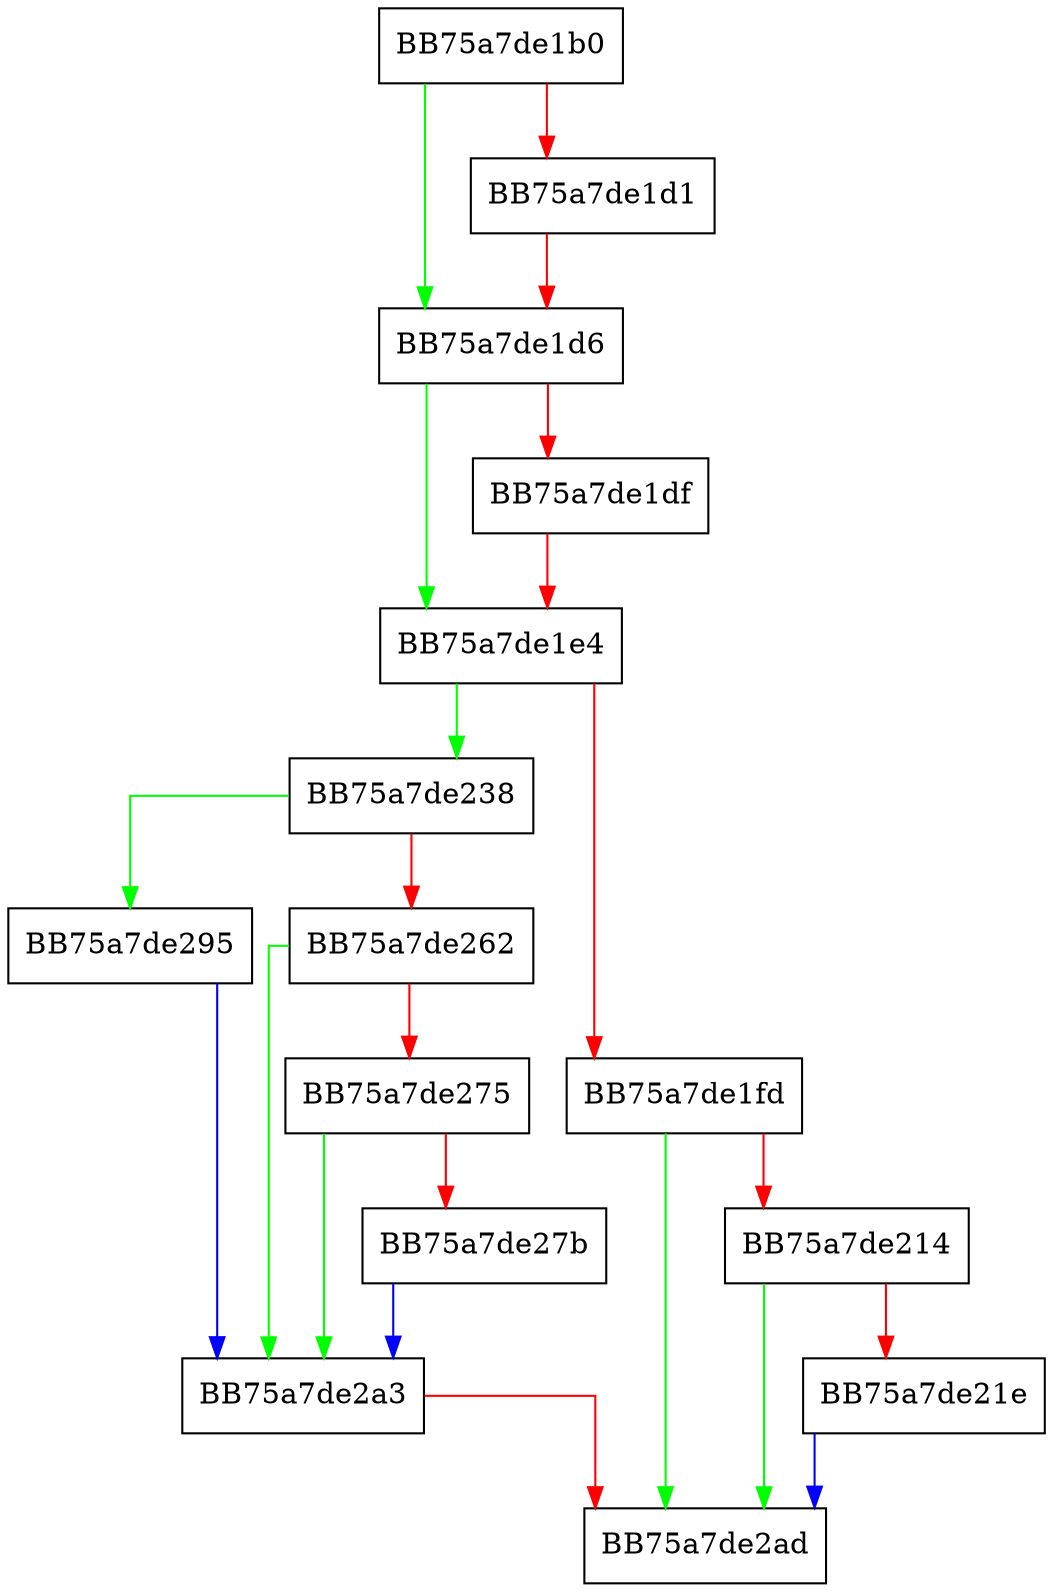 digraph MountFileImageVolumeWithFilter {
  node [shape="box"];
  graph [splines=ortho];
  BB75a7de1b0 -> BB75a7de1d6 [color="green"];
  BB75a7de1b0 -> BB75a7de1d1 [color="red"];
  BB75a7de1d1 -> BB75a7de1d6 [color="red"];
  BB75a7de1d6 -> BB75a7de1e4 [color="green"];
  BB75a7de1d6 -> BB75a7de1df [color="red"];
  BB75a7de1df -> BB75a7de1e4 [color="red"];
  BB75a7de1e4 -> BB75a7de238 [color="green"];
  BB75a7de1e4 -> BB75a7de1fd [color="red"];
  BB75a7de1fd -> BB75a7de2ad [color="green"];
  BB75a7de1fd -> BB75a7de214 [color="red"];
  BB75a7de214 -> BB75a7de2ad [color="green"];
  BB75a7de214 -> BB75a7de21e [color="red"];
  BB75a7de21e -> BB75a7de2ad [color="blue"];
  BB75a7de238 -> BB75a7de295 [color="green"];
  BB75a7de238 -> BB75a7de262 [color="red"];
  BB75a7de262 -> BB75a7de2a3 [color="green"];
  BB75a7de262 -> BB75a7de275 [color="red"];
  BB75a7de275 -> BB75a7de2a3 [color="green"];
  BB75a7de275 -> BB75a7de27b [color="red"];
  BB75a7de27b -> BB75a7de2a3 [color="blue"];
  BB75a7de295 -> BB75a7de2a3 [color="blue"];
  BB75a7de2a3 -> BB75a7de2ad [color="red"];
}